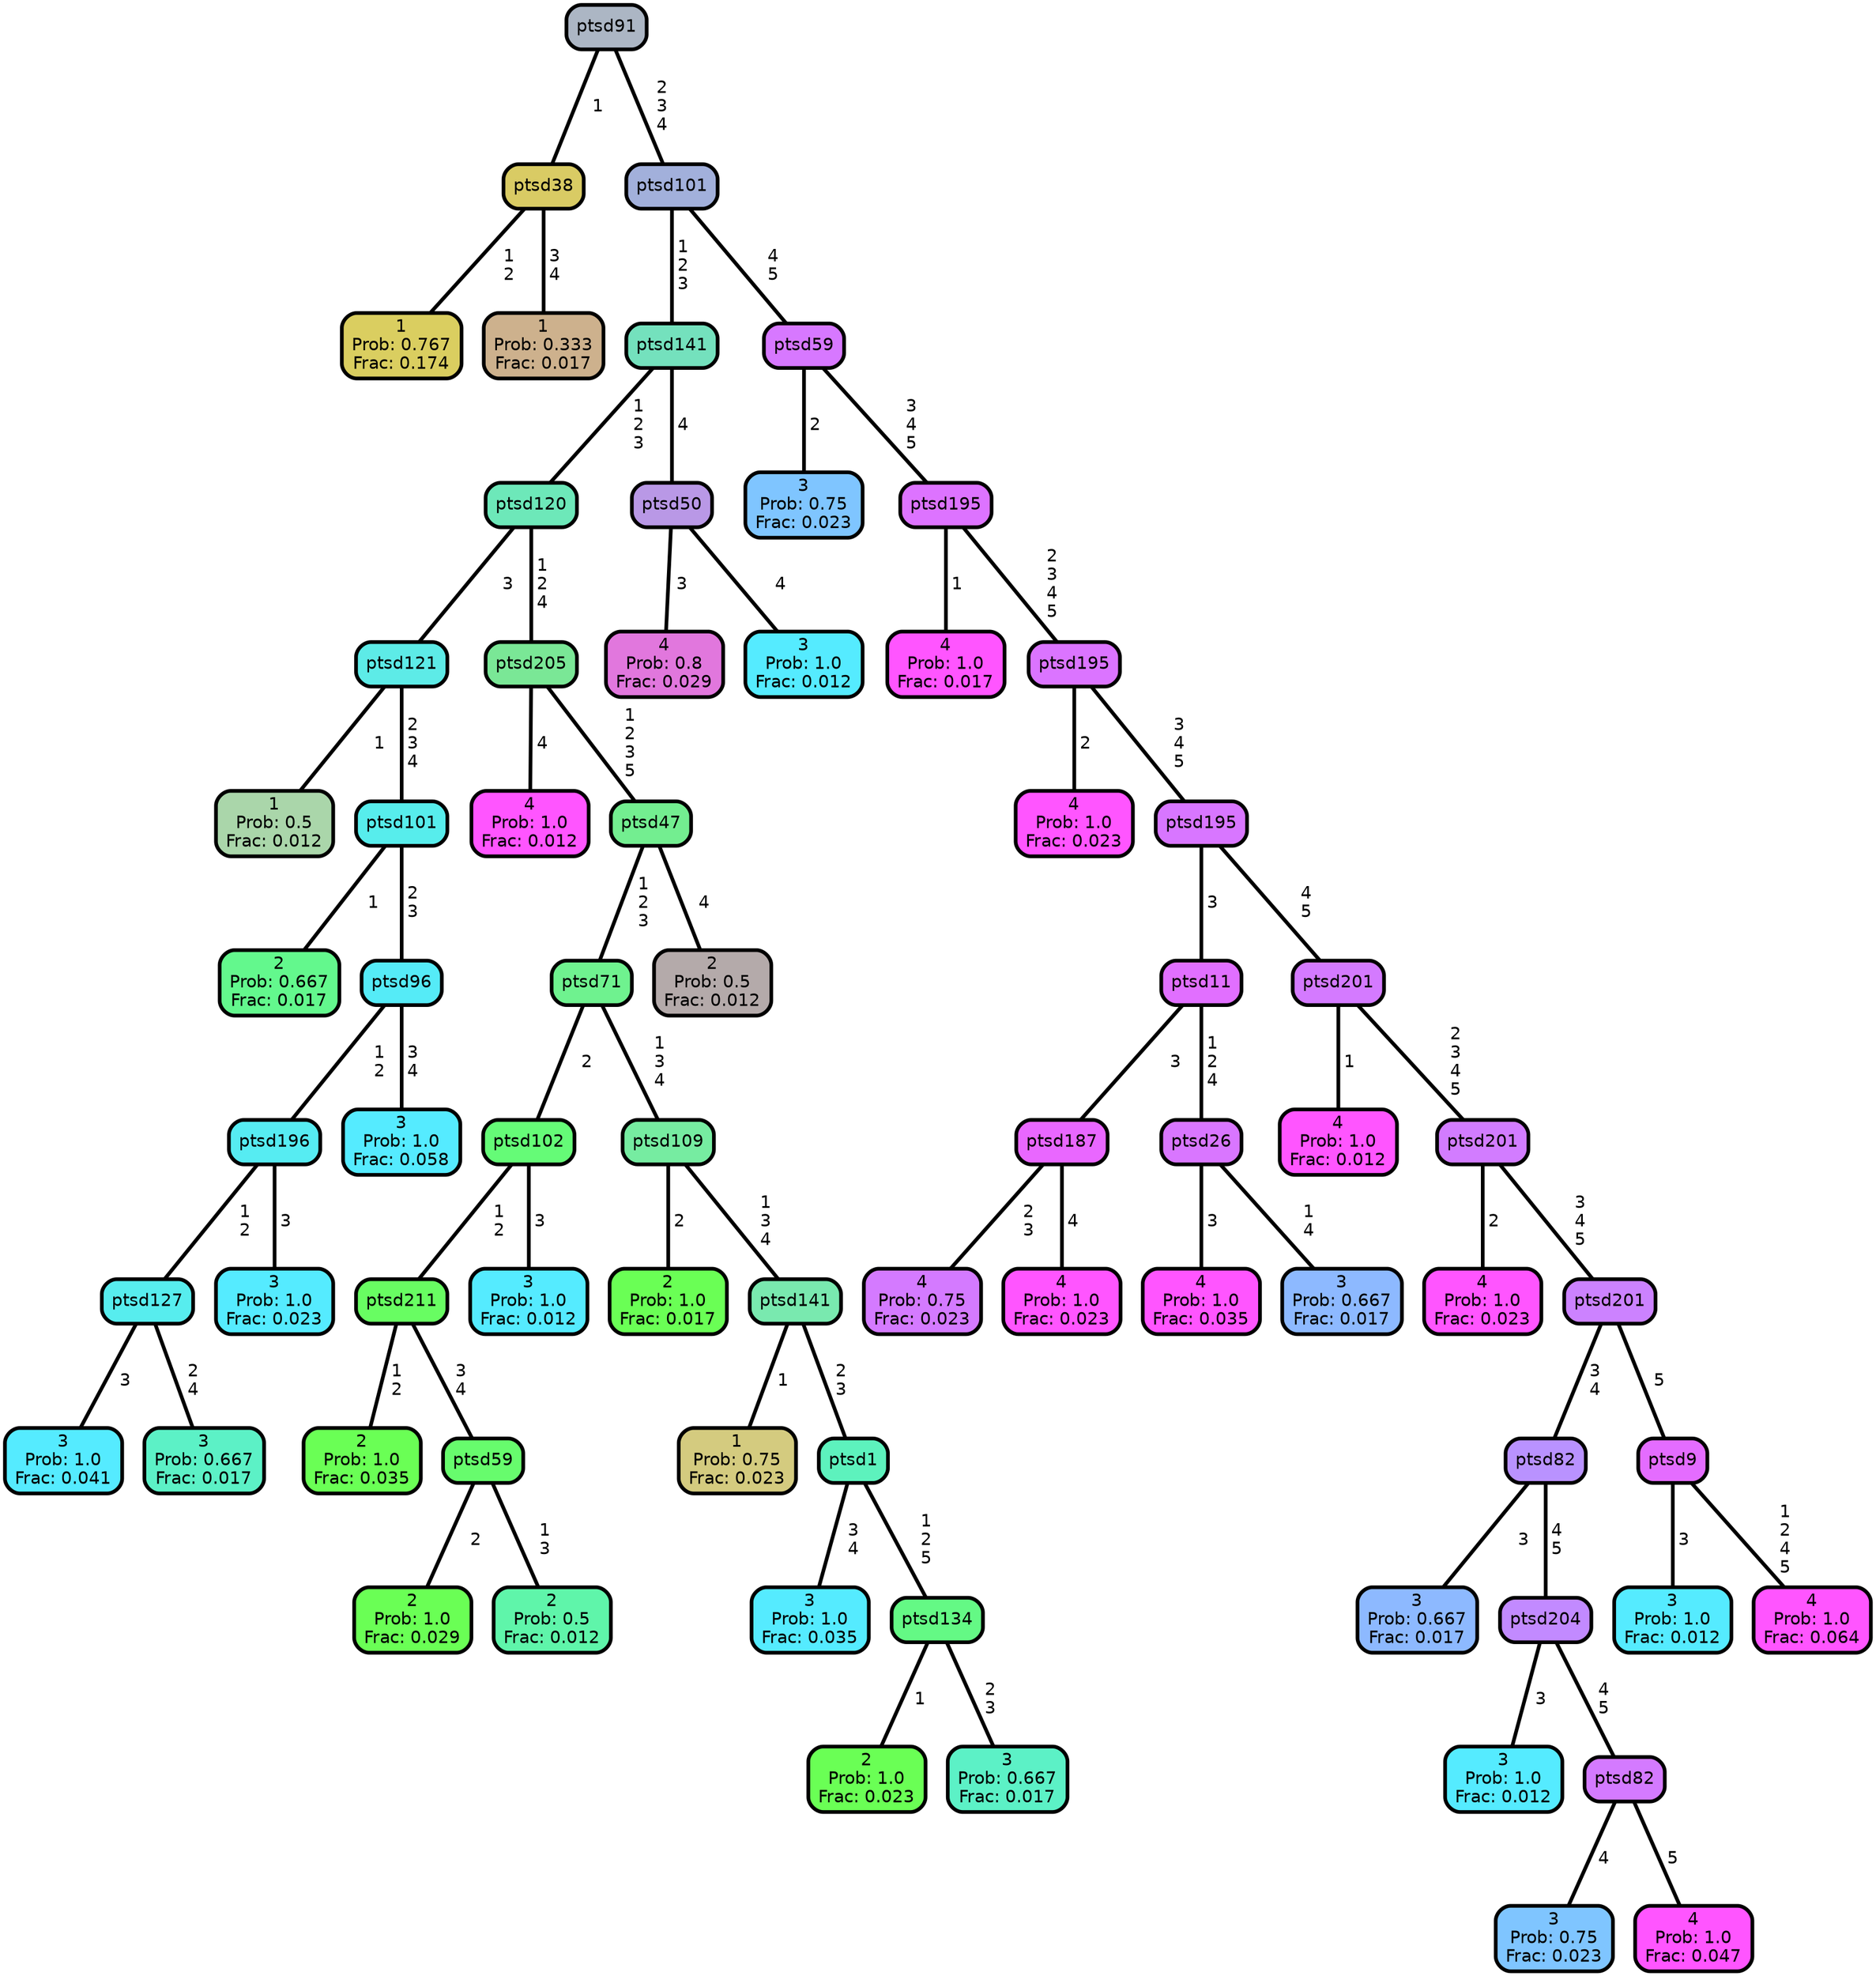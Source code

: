 graph Tree {
node [shape=box, style="filled, rounded",color="black",penwidth="3",fontcolor="black",                 fontname=helvetica] ;
graph [ranksep="0 equally", splines=straight,                 bgcolor=transparent, dpi=200] ;
edge [fontname=helvetica, color=black] ;
0 [label="1
Prob: 0.767
Frac: 0.174", fillcolor="#dace60"] ;
1 [label="ptsd38", fillcolor="#d9cb64"] ;
2 [label="1
Prob: 0.333
Frac: 0.017", fillcolor="#cdb18d"] ;
3 [label="ptsd91", fillcolor="#acb6c4"] ;
4 [label="1
Prob: 0.5
Frac: 0.012", fillcolor="#aad6aa"] ;
5 [label="ptsd121", fillcolor="#5debe7"] ;
6 [label="2
Prob: 0.667
Frac: 0.017", fillcolor="#63f88d"] ;
7 [label="ptsd101", fillcolor="#57edec"] ;
8 [label="3
Prob: 1.0
Frac: 0.041", fillcolor="#55ebff"] ;
9 [label="ptsd127", fillcolor="#57edee"] ;
10 [label="3
Prob: 0.667
Frac: 0.017", fillcolor="#5cf1c6"] ;
11 [label="ptsd196", fillcolor="#56ecf2"] ;
12 [label="3
Prob: 1.0
Frac: 0.023", fillcolor="#55ebff"] ;
13 [label="ptsd96", fillcolor="#55ebf7"] ;
14 [label="3
Prob: 1.0
Frac: 0.058", fillcolor="#55ebff"] ;
15 [label="ptsd120", fillcolor="#6de8b9"] ;
16 [label="4
Prob: 1.0
Frac: 0.012", fillcolor="#ff55ff"] ;
17 [label="ptsd205", fillcolor="#7ae796"] ;
18 [label="2
Prob: 1.0
Frac: 0.035", fillcolor="#6aff55"] ;
19 [label="ptsd211", fillcolor="#68fd62"] ;
20 [label="2
Prob: 1.0
Frac: 0.029", fillcolor="#6aff55"] ;
21 [label="ptsd59", fillcolor="#67fc6d"] ;
22 [label="2
Prob: 0.5
Frac: 0.012", fillcolor="#5ff5aa"] ;
23 [label="ptsd102", fillcolor="#65fb77"] ;
24 [label="3
Prob: 1.0
Frac: 0.012", fillcolor="#55ebff"] ;
25 [label="ptsd71", fillcolor="#6ff28f"] ;
26 [label="2
Prob: 1.0
Frac: 0.017", fillcolor="#6aff55"] ;
27 [label="ptsd109", fillcolor="#76eca1"] ;
28 [label="1
Prob: 0.75
Frac: 0.023", fillcolor="#d4cb7f"] ;
29 [label="ptsd141", fillcolor="#79e9af"] ;
30 [label="3
Prob: 1.0
Frac: 0.035", fillcolor="#55ebff"] ;
31 [label="ptsd1", fillcolor="#5df2bd"] ;
32 [label="2
Prob: 1.0
Frac: 0.023", fillcolor="#6aff55"] ;
33 [label="ptsd134", fillcolor="#64f985"] ;
34 [label="3
Prob: 0.667
Frac: 0.017", fillcolor="#5cf1c6"] ;
35 [label="ptsd47", fillcolor="#73ee90"] ;
36 [label="2
Prob: 0.5
Frac: 0.012", fillcolor="#b4aaaa"] ;
37 [label="ptsd141", fillcolor="#74e1bd"] ;
38 [label="4
Prob: 0.8
Frac: 0.029", fillcolor="#e177dd"] ;
39 [label="ptsd50", fillcolor="#b998e6"] ;
40 [label="3
Prob: 1.0
Frac: 0.012", fillcolor="#55ebff"] ;
41 [label="ptsd101", fillcolor="#a2b0db"] ;
42 [label="3
Prob: 0.75
Frac: 0.023", fillcolor="#7fc5ff"] ;
43 [label="ptsd59", fillcolor="#d778ff"] ;
44 [label="4
Prob: 1.0
Frac: 0.017", fillcolor="#ff55ff"] ;
45 [label="ptsd195", fillcolor="#dd73ff"] ;
46 [label="4
Prob: 1.0
Frac: 0.023", fillcolor="#ff55ff"] ;
47 [label="ptsd195", fillcolor="#db74ff"] ;
48 [label="4
Prob: 0.75
Frac: 0.023", fillcolor="#d47aff"] ;
49 [label="ptsd187", fillcolor="#e967ff"] ;
50 [label="4
Prob: 1.0
Frac: 0.023", fillcolor="#ff55ff"] ;
51 [label="ptsd11", fillcolor="#e16fff"] ;
52 [label="4
Prob: 1.0
Frac: 0.035", fillcolor="#ff55ff"] ;
53 [label="ptsd26", fillcolor="#d976ff"] ;
54 [label="3
Prob: 0.667
Frac: 0.017", fillcolor="#8db9ff"] ;
55 [label="ptsd195", fillcolor="#d876ff"] ;
56 [label="4
Prob: 1.0
Frac: 0.012", fillcolor="#ff55ff"] ;
57 [label="ptsd201", fillcolor="#d47aff"] ;
58 [label="4
Prob: 1.0
Frac: 0.023", fillcolor="#ff55ff"] ;
59 [label="ptsd201", fillcolor="#d27cff"] ;
60 [label="3
Prob: 0.667
Frac: 0.017", fillcolor="#8db9ff"] ;
61 [label="ptsd82", fillcolor="#b992ff"] ;
62 [label="3
Prob: 1.0
Frac: 0.012", fillcolor="#55ebff"] ;
63 [label="ptsd204", fillcolor="#c28aff"] ;
64 [label="3
Prob: 0.75
Frac: 0.023", fillcolor="#7fc5ff"] ;
65 [label="ptsd82", fillcolor="#d47aff"] ;
66 [label="4
Prob: 1.0
Frac: 0.047", fillcolor="#ff55ff"] ;
67 [label="ptsd201", fillcolor="#cc82ff"] ;
68 [label="3
Prob: 1.0
Frac: 0.012", fillcolor="#55ebff"] ;
69 [label="ptsd9", fillcolor="#e46cff"] ;
70 [label="4
Prob: 1.0
Frac: 0.064", fillcolor="#ff55ff"] ;
1 -- 0 [label=" 1\n 2",penwidth=3] ;
1 -- 2 [label=" 3\n 4",penwidth=3] ;
3 -- 1 [label=" 1",penwidth=3] ;
3 -- 41 [label=" 2\n 3\n 4",penwidth=3] ;
5 -- 4 [label=" 1",penwidth=3] ;
5 -- 7 [label=" 2\n 3\n 4",penwidth=3] ;
7 -- 6 [label=" 1",penwidth=3] ;
7 -- 13 [label=" 2\n 3",penwidth=3] ;
9 -- 8 [label=" 3",penwidth=3] ;
9 -- 10 [label=" 2\n 4",penwidth=3] ;
11 -- 9 [label=" 1\n 2",penwidth=3] ;
11 -- 12 [label=" 3",penwidth=3] ;
13 -- 11 [label=" 1\n 2",penwidth=3] ;
13 -- 14 [label=" 3\n 4",penwidth=3] ;
15 -- 5 [label=" 3",penwidth=3] ;
15 -- 17 [label=" 1\n 2\n 4",penwidth=3] ;
17 -- 16 [label=" 4",penwidth=3] ;
17 -- 35 [label=" 1\n 2\n 3\n 5",penwidth=3] ;
19 -- 18 [label=" 1\n 2",penwidth=3] ;
19 -- 21 [label=" 3\n 4",penwidth=3] ;
21 -- 20 [label=" 2",penwidth=3] ;
21 -- 22 [label=" 1\n 3",penwidth=3] ;
23 -- 19 [label=" 1\n 2",penwidth=3] ;
23 -- 24 [label=" 3",penwidth=3] ;
25 -- 23 [label=" 2",penwidth=3] ;
25 -- 27 [label=" 1\n 3\n 4",penwidth=3] ;
27 -- 26 [label=" 2",penwidth=3] ;
27 -- 29 [label=" 1\n 3\n 4",penwidth=3] ;
29 -- 28 [label=" 1",penwidth=3] ;
29 -- 31 [label=" 2\n 3",penwidth=3] ;
31 -- 30 [label=" 3\n 4",penwidth=3] ;
31 -- 33 [label=" 1\n 2\n 5",penwidth=3] ;
33 -- 32 [label=" 1",penwidth=3] ;
33 -- 34 [label=" 2\n 3",penwidth=3] ;
35 -- 25 [label=" 1\n 2\n 3",penwidth=3] ;
35 -- 36 [label=" 4",penwidth=3] ;
37 -- 15 [label=" 1\n 2\n 3",penwidth=3] ;
37 -- 39 [label=" 4",penwidth=3] ;
39 -- 38 [label=" 3",penwidth=3] ;
39 -- 40 [label=" 4",penwidth=3] ;
41 -- 37 [label=" 1\n 2\n 3",penwidth=3] ;
41 -- 43 [label=" 4\n 5",penwidth=3] ;
43 -- 42 [label=" 2",penwidth=3] ;
43 -- 45 [label=" 3\n 4\n 5",penwidth=3] ;
45 -- 44 [label=" 1",penwidth=3] ;
45 -- 47 [label=" 2\n 3\n 4\n 5",penwidth=3] ;
47 -- 46 [label=" 2",penwidth=3] ;
47 -- 55 [label=" 3\n 4\n 5",penwidth=3] ;
49 -- 48 [label=" 2\n 3",penwidth=3] ;
49 -- 50 [label=" 4",penwidth=3] ;
51 -- 49 [label=" 3",penwidth=3] ;
51 -- 53 [label=" 1\n 2\n 4",penwidth=3] ;
53 -- 52 [label=" 3",penwidth=3] ;
53 -- 54 [label=" 1\n 4",penwidth=3] ;
55 -- 51 [label=" 3",penwidth=3] ;
55 -- 57 [label=" 4\n 5",penwidth=3] ;
57 -- 56 [label=" 1",penwidth=3] ;
57 -- 59 [label=" 2\n 3\n 4\n 5",penwidth=3] ;
59 -- 58 [label=" 2",penwidth=3] ;
59 -- 67 [label=" 3\n 4\n 5",penwidth=3] ;
61 -- 60 [label=" 3",penwidth=3] ;
61 -- 63 [label=" 4\n 5",penwidth=3] ;
63 -- 62 [label=" 3",penwidth=3] ;
63 -- 65 [label=" 4\n 5",penwidth=3] ;
65 -- 64 [label=" 4",penwidth=3] ;
65 -- 66 [label=" 5",penwidth=3] ;
67 -- 61 [label=" 3\n 4",penwidth=3] ;
67 -- 69 [label=" 5",penwidth=3] ;
69 -- 68 [label=" 3",penwidth=3] ;
69 -- 70 [label=" 1\n 2\n 4\n 5",penwidth=3] ;
{rank = same;}}